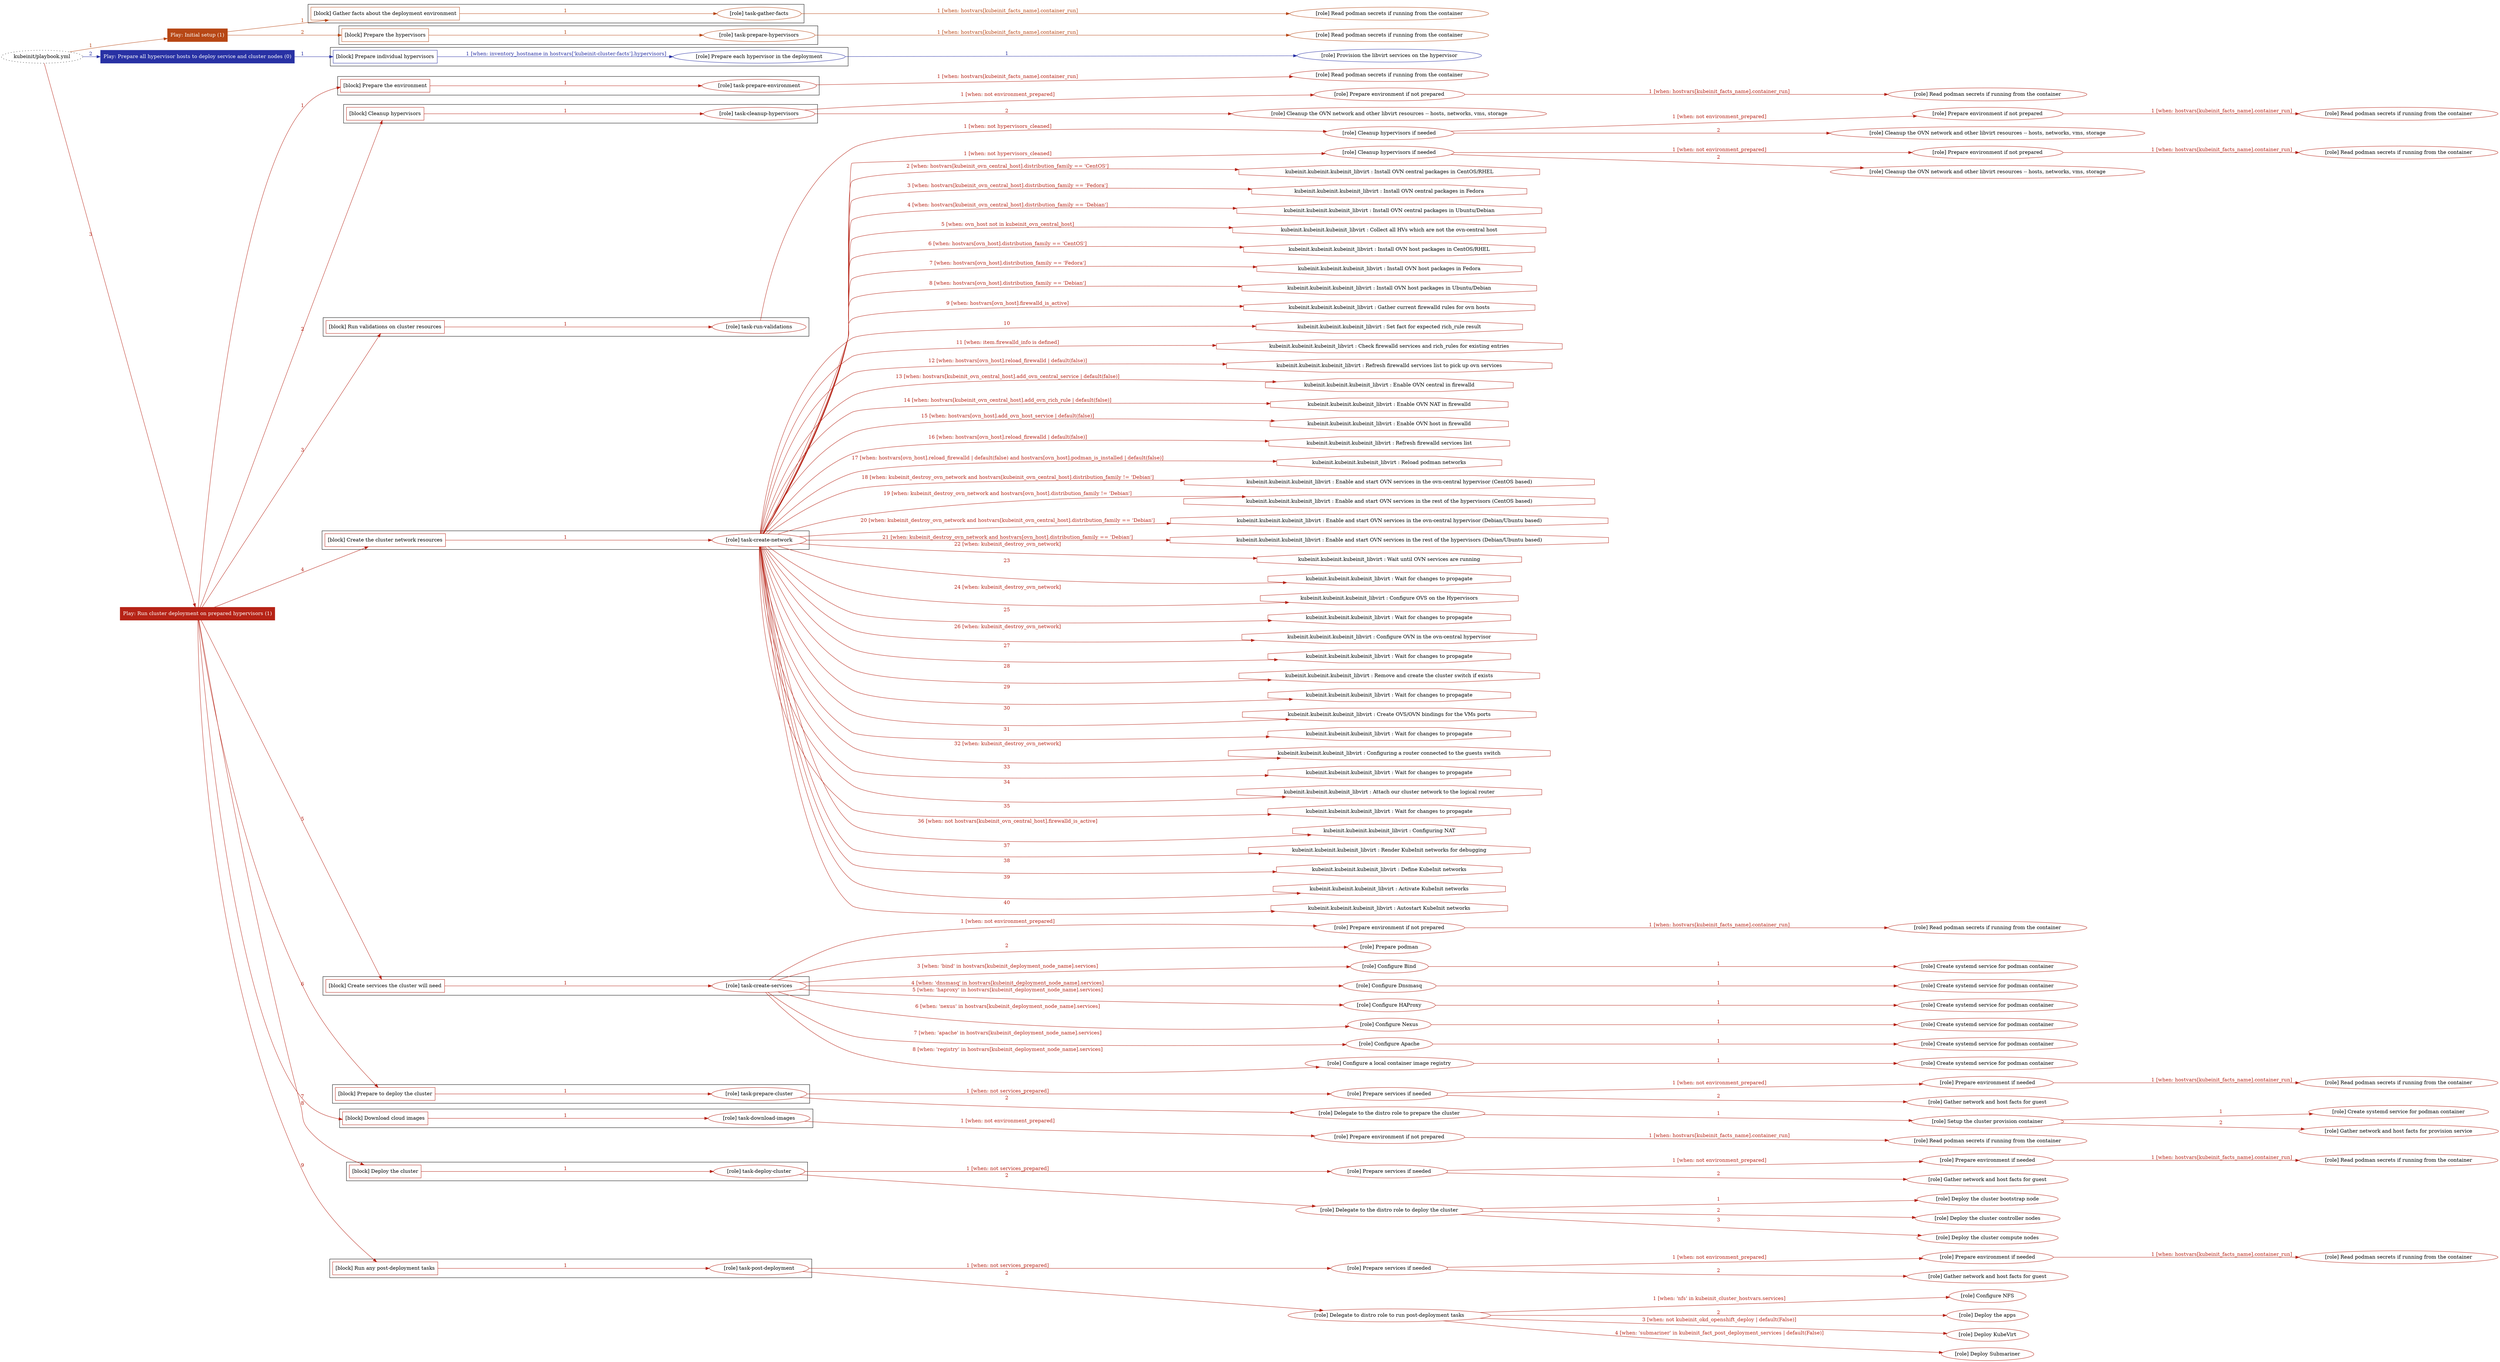 digraph {
	graph [concentrate=true ordering=in rankdir=LR ratio=fill]
	edge [esep=5 sep=10]
	"kubeinit/playbook.yml" [id=root_node style=dotted]
	play_88456e26 [label="Play: Initial setup (1)" color="#b74715" fontcolor="#ffffff" id=play_88456e26 shape=box style=filled tooltip=localhost]
	"kubeinit/playbook.yml" -> play_88456e26 [label="1 " color="#b74715" fontcolor="#b74715" id=edge_39c99207 labeltooltip="1 " tooltip="1 "]
	subgraph "Read podman secrets if running from the container" {
		role_2b4b74c9 [label="[role] Read podman secrets if running from the container" color="#b74715" id=role_2b4b74c9 tooltip="Read podman secrets if running from the container"]
	}
	subgraph "task-gather-facts" {
		role_34869d37 [label="[role] task-gather-facts" color="#b74715" id=role_34869d37 tooltip="task-gather-facts"]
		role_34869d37 -> role_2b4b74c9 [label="1 [when: hostvars[kubeinit_facts_name].container_run]" color="#b74715" fontcolor="#b74715" id=edge_a5b4aef5 labeltooltip="1 [when: hostvars[kubeinit_facts_name].container_run]" tooltip="1 [when: hostvars[kubeinit_facts_name].container_run]"]
	}
	subgraph "Read podman secrets if running from the container" {
		role_5f50df99 [label="[role] Read podman secrets if running from the container" color="#b74715" id=role_5f50df99 tooltip="Read podman secrets if running from the container"]
	}
	subgraph "task-prepare-hypervisors" {
		role_f321546e [label="[role] task-prepare-hypervisors" color="#b74715" id=role_f321546e tooltip="task-prepare-hypervisors"]
		role_f321546e -> role_5f50df99 [label="1 [when: hostvars[kubeinit_facts_name].container_run]" color="#b74715" fontcolor="#b74715" id=edge_dfb6d91a labeltooltip="1 [when: hostvars[kubeinit_facts_name].container_run]" tooltip="1 [when: hostvars[kubeinit_facts_name].container_run]"]
	}
	subgraph "Play: Initial setup (1)" {
		play_88456e26 -> block_434db627 [label=1 color="#b74715" fontcolor="#b74715" id=edge_87e79009 labeltooltip=1 tooltip=1]
		subgraph cluster_block_434db627 {
			block_434db627 [label="[block] Gather facts about the deployment environment" color="#b74715" id=block_434db627 labeltooltip="Gather facts about the deployment environment" shape=box tooltip="Gather facts about the deployment environment"]
			block_434db627 -> role_34869d37 [label="1 " color="#b74715" fontcolor="#b74715" id=edge_4a1133df labeltooltip="1 " tooltip="1 "]
		}
		play_88456e26 -> block_92e59231 [label=2 color="#b74715" fontcolor="#b74715" id=edge_6c0386f5 labeltooltip=2 tooltip=2]
		subgraph cluster_block_92e59231 {
			block_92e59231 [label="[block] Prepare the hypervisors" color="#b74715" id=block_92e59231 labeltooltip="Prepare the hypervisors" shape=box tooltip="Prepare the hypervisors"]
			block_92e59231 -> role_f321546e [label="1 " color="#b74715" fontcolor="#b74715" id=edge_33f48e8a labeltooltip="1 " tooltip="1 "]
		}
	}
	play_6dfa73c4 [label="Play: Prepare all hypervisor hosts to deploy service and cluster nodes (0)" color="#2831a4" fontcolor="#ffffff" id=play_6dfa73c4 shape=box style=filled tooltip="Play: Prepare all hypervisor hosts to deploy service and cluster nodes (0)"]
	"kubeinit/playbook.yml" -> play_6dfa73c4 [label="2 " color="#2831a4" fontcolor="#2831a4" id=edge_e24a76e9 labeltooltip="2 " tooltip="2 "]
	subgraph "Provision the libvirt services on the hypervisor" {
		role_f5ae50ab [label="[role] Provision the libvirt services on the hypervisor" color="#2831a4" id=role_f5ae50ab tooltip="Provision the libvirt services on the hypervisor"]
	}
	subgraph "Prepare each hypervisor in the deployment" {
		role_49333b2b [label="[role] Prepare each hypervisor in the deployment" color="#2831a4" id=role_49333b2b tooltip="Prepare each hypervisor in the deployment"]
		role_49333b2b -> role_f5ae50ab [label="1 " color="#2831a4" fontcolor="#2831a4" id=edge_3d5249f8 labeltooltip="1 " tooltip="1 "]
	}
	subgraph "Play: Prepare all hypervisor hosts to deploy service and cluster nodes (0)" {
		play_6dfa73c4 -> block_85707226 [label=1 color="#2831a4" fontcolor="#2831a4" id=edge_d7a5f2a7 labeltooltip=1 tooltip=1]
		subgraph cluster_block_85707226 {
			block_85707226 [label="[block] Prepare individual hypervisors" color="#2831a4" id=block_85707226 labeltooltip="Prepare individual hypervisors" shape=box tooltip="Prepare individual hypervisors"]
			block_85707226 -> role_49333b2b [label="1 [when: inventory_hostname in hostvars['kubeinit-cluster-facts'].hypervisors]" color="#2831a4" fontcolor="#2831a4" id=edge_c5f61aa2 labeltooltip="1 [when: inventory_hostname in hostvars['kubeinit-cluster-facts'].hypervisors]" tooltip="1 [when: inventory_hostname in hostvars['kubeinit-cluster-facts'].hypervisors]"]
		}
	}
	play_961042f9 [label="Play: Run cluster deployment on prepared hypervisors (1)" color="#b62316" fontcolor="#ffffff" id=play_961042f9 shape=box style=filled tooltip=localhost]
	"kubeinit/playbook.yml" -> play_961042f9 [label="3 " color="#b62316" fontcolor="#b62316" id=edge_b6b5600a labeltooltip="3 " tooltip="3 "]
	subgraph "Read podman secrets if running from the container" {
		role_af46c3a6 [label="[role] Read podman secrets if running from the container" color="#b62316" id=role_af46c3a6 tooltip="Read podman secrets if running from the container"]
	}
	subgraph "task-prepare-environment" {
		role_f127e0df [label="[role] task-prepare-environment" color="#b62316" id=role_f127e0df tooltip="task-prepare-environment"]
		role_f127e0df -> role_af46c3a6 [label="1 [when: hostvars[kubeinit_facts_name].container_run]" color="#b62316" fontcolor="#b62316" id=edge_b8a692cb labeltooltip="1 [when: hostvars[kubeinit_facts_name].container_run]" tooltip="1 [when: hostvars[kubeinit_facts_name].container_run]"]
	}
	subgraph "Read podman secrets if running from the container" {
		role_4f7e4f53 [label="[role] Read podman secrets if running from the container" color="#b62316" id=role_4f7e4f53 tooltip="Read podman secrets if running from the container"]
	}
	subgraph "Prepare environment if not prepared" {
		role_ad349531 [label="[role] Prepare environment if not prepared" color="#b62316" id=role_ad349531 tooltip="Prepare environment if not prepared"]
		role_ad349531 -> role_4f7e4f53 [label="1 [when: hostvars[kubeinit_facts_name].container_run]" color="#b62316" fontcolor="#b62316" id=edge_79794717 labeltooltip="1 [when: hostvars[kubeinit_facts_name].container_run]" tooltip="1 [when: hostvars[kubeinit_facts_name].container_run]"]
	}
	subgraph "Cleanup the OVN network and other libvirt resources -- hosts, networks, vms, storage" {
		role_b1e42705 [label="[role] Cleanup the OVN network and other libvirt resources -- hosts, networks, vms, storage" color="#b62316" id=role_b1e42705 tooltip="Cleanup the OVN network and other libvirt resources -- hosts, networks, vms, storage"]
	}
	subgraph "task-cleanup-hypervisors" {
		role_8770b241 [label="[role] task-cleanup-hypervisors" color="#b62316" id=role_8770b241 tooltip="task-cleanup-hypervisors"]
		role_8770b241 -> role_ad349531 [label="1 [when: not environment_prepared]" color="#b62316" fontcolor="#b62316" id=edge_ba278482 labeltooltip="1 [when: not environment_prepared]" tooltip="1 [when: not environment_prepared]"]
		role_8770b241 -> role_b1e42705 [label="2 " color="#b62316" fontcolor="#b62316" id=edge_ad33c47a labeltooltip="2 " tooltip="2 "]
	}
	subgraph "Read podman secrets if running from the container" {
		role_db25418b [label="[role] Read podman secrets if running from the container" color="#b62316" id=role_db25418b tooltip="Read podman secrets if running from the container"]
	}
	subgraph "Prepare environment if not prepared" {
		role_09d80b47 [label="[role] Prepare environment if not prepared" color="#b62316" id=role_09d80b47 tooltip="Prepare environment if not prepared"]
		role_09d80b47 -> role_db25418b [label="1 [when: hostvars[kubeinit_facts_name].container_run]" color="#b62316" fontcolor="#b62316" id=edge_b6e69718 labeltooltip="1 [when: hostvars[kubeinit_facts_name].container_run]" tooltip="1 [when: hostvars[kubeinit_facts_name].container_run]"]
	}
	subgraph "Cleanup the OVN network and other libvirt resources -- hosts, networks, vms, storage" {
		role_1b269d99 [label="[role] Cleanup the OVN network and other libvirt resources -- hosts, networks, vms, storage" color="#b62316" id=role_1b269d99 tooltip="Cleanup the OVN network and other libvirt resources -- hosts, networks, vms, storage"]
	}
	subgraph "Cleanup hypervisors if needed" {
		role_733f8770 [label="[role] Cleanup hypervisors if needed" color="#b62316" id=role_733f8770 tooltip="Cleanup hypervisors if needed"]
		role_733f8770 -> role_09d80b47 [label="1 [when: not environment_prepared]" color="#b62316" fontcolor="#b62316" id=edge_a124f395 labeltooltip="1 [when: not environment_prepared]" tooltip="1 [when: not environment_prepared]"]
		role_733f8770 -> role_1b269d99 [label="2 " color="#b62316" fontcolor="#b62316" id=edge_22563af7 labeltooltip="2 " tooltip="2 "]
	}
	subgraph "task-run-validations" {
		role_1744c24b [label="[role] task-run-validations" color="#b62316" id=role_1744c24b tooltip="task-run-validations"]
		role_1744c24b -> role_733f8770 [label="1 [when: not hypervisors_cleaned]" color="#b62316" fontcolor="#b62316" id=edge_04cc3929 labeltooltip="1 [when: not hypervisors_cleaned]" tooltip="1 [when: not hypervisors_cleaned]"]
	}
	subgraph "Read podman secrets if running from the container" {
		role_a3d295fd [label="[role] Read podman secrets if running from the container" color="#b62316" id=role_a3d295fd tooltip="Read podman secrets if running from the container"]
	}
	subgraph "Prepare environment if not prepared" {
		role_b46a6c02 [label="[role] Prepare environment if not prepared" color="#b62316" id=role_b46a6c02 tooltip="Prepare environment if not prepared"]
		role_b46a6c02 -> role_a3d295fd [label="1 [when: hostvars[kubeinit_facts_name].container_run]" color="#b62316" fontcolor="#b62316" id=edge_f7eba90c labeltooltip="1 [when: hostvars[kubeinit_facts_name].container_run]" tooltip="1 [when: hostvars[kubeinit_facts_name].container_run]"]
	}
	subgraph "Cleanup the OVN network and other libvirt resources -- hosts, networks, vms, storage" {
		role_747e41c3 [label="[role] Cleanup the OVN network and other libvirt resources -- hosts, networks, vms, storage" color="#b62316" id=role_747e41c3 tooltip="Cleanup the OVN network and other libvirt resources -- hosts, networks, vms, storage"]
	}
	subgraph "Cleanup hypervisors if needed" {
		role_72f189b7 [label="[role] Cleanup hypervisors if needed" color="#b62316" id=role_72f189b7 tooltip="Cleanup hypervisors if needed"]
		role_72f189b7 -> role_b46a6c02 [label="1 [when: not environment_prepared]" color="#b62316" fontcolor="#b62316" id=edge_9a26e8c8 labeltooltip="1 [when: not environment_prepared]" tooltip="1 [when: not environment_prepared]"]
		role_72f189b7 -> role_747e41c3 [label="2 " color="#b62316" fontcolor="#b62316" id=edge_8e739282 labeltooltip="2 " tooltip="2 "]
	}
	subgraph "task-create-network" {
		role_db39840c [label="[role] task-create-network" color="#b62316" id=role_db39840c tooltip="task-create-network"]
		role_db39840c -> role_72f189b7 [label="1 [when: not hypervisors_cleaned]" color="#b62316" fontcolor="#b62316" id=edge_0c898f31 labeltooltip="1 [when: not hypervisors_cleaned]" tooltip="1 [when: not hypervisors_cleaned]"]
		task_fc9ed02f [label="kubeinit.kubeinit.kubeinit_libvirt : Install OVN central packages in CentOS/RHEL" color="#b62316" id=task_fc9ed02f shape=octagon tooltip="kubeinit.kubeinit.kubeinit_libvirt : Install OVN central packages in CentOS/RHEL"]
		role_db39840c -> task_fc9ed02f [label="2 [when: hostvars[kubeinit_ovn_central_host].distribution_family == 'CentOS']" color="#b62316" fontcolor="#b62316" id=edge_91b3d7dd labeltooltip="2 [when: hostvars[kubeinit_ovn_central_host].distribution_family == 'CentOS']" tooltip="2 [when: hostvars[kubeinit_ovn_central_host].distribution_family == 'CentOS']"]
		task_85431dd2 [label="kubeinit.kubeinit.kubeinit_libvirt : Install OVN central packages in Fedora" color="#b62316" id=task_85431dd2 shape=octagon tooltip="kubeinit.kubeinit.kubeinit_libvirt : Install OVN central packages in Fedora"]
		role_db39840c -> task_85431dd2 [label="3 [when: hostvars[kubeinit_ovn_central_host].distribution_family == 'Fedora']" color="#b62316" fontcolor="#b62316" id=edge_ec508fb8 labeltooltip="3 [when: hostvars[kubeinit_ovn_central_host].distribution_family == 'Fedora']" tooltip="3 [when: hostvars[kubeinit_ovn_central_host].distribution_family == 'Fedora']"]
		task_029d511f [label="kubeinit.kubeinit.kubeinit_libvirt : Install OVN central packages in Ubuntu/Debian" color="#b62316" id=task_029d511f shape=octagon tooltip="kubeinit.kubeinit.kubeinit_libvirt : Install OVN central packages in Ubuntu/Debian"]
		role_db39840c -> task_029d511f [label="4 [when: hostvars[kubeinit_ovn_central_host].distribution_family == 'Debian']" color="#b62316" fontcolor="#b62316" id=edge_85f0ab91 labeltooltip="4 [when: hostvars[kubeinit_ovn_central_host].distribution_family == 'Debian']" tooltip="4 [when: hostvars[kubeinit_ovn_central_host].distribution_family == 'Debian']"]
		task_d922279f [label="kubeinit.kubeinit.kubeinit_libvirt : Collect all HVs which are not the ovn-central host" color="#b62316" id=task_d922279f shape=octagon tooltip="kubeinit.kubeinit.kubeinit_libvirt : Collect all HVs which are not the ovn-central host"]
		role_db39840c -> task_d922279f [label="5 [when: ovn_host not in kubeinit_ovn_central_host]" color="#b62316" fontcolor="#b62316" id=edge_ad6b0d92 labeltooltip="5 [when: ovn_host not in kubeinit_ovn_central_host]" tooltip="5 [when: ovn_host not in kubeinit_ovn_central_host]"]
		task_41ba59fc [label="kubeinit.kubeinit.kubeinit_libvirt : Install OVN host packages in CentOS/RHEL" color="#b62316" id=task_41ba59fc shape=octagon tooltip="kubeinit.kubeinit.kubeinit_libvirt : Install OVN host packages in CentOS/RHEL"]
		role_db39840c -> task_41ba59fc [label="6 [when: hostvars[ovn_host].distribution_family == 'CentOS']" color="#b62316" fontcolor="#b62316" id=edge_5d704388 labeltooltip="6 [when: hostvars[ovn_host].distribution_family == 'CentOS']" tooltip="6 [when: hostvars[ovn_host].distribution_family == 'CentOS']"]
		task_77c08922 [label="kubeinit.kubeinit.kubeinit_libvirt : Install OVN host packages in Fedora" color="#b62316" id=task_77c08922 shape=octagon tooltip="kubeinit.kubeinit.kubeinit_libvirt : Install OVN host packages in Fedora"]
		role_db39840c -> task_77c08922 [label="7 [when: hostvars[ovn_host].distribution_family == 'Fedora']" color="#b62316" fontcolor="#b62316" id=edge_052d2b19 labeltooltip="7 [when: hostvars[ovn_host].distribution_family == 'Fedora']" tooltip="7 [when: hostvars[ovn_host].distribution_family == 'Fedora']"]
		task_82272fc3 [label="kubeinit.kubeinit.kubeinit_libvirt : Install OVN host packages in Ubuntu/Debian" color="#b62316" id=task_82272fc3 shape=octagon tooltip="kubeinit.kubeinit.kubeinit_libvirt : Install OVN host packages in Ubuntu/Debian"]
		role_db39840c -> task_82272fc3 [label="8 [when: hostvars[ovn_host].distribution_family == 'Debian']" color="#b62316" fontcolor="#b62316" id=edge_8c8a6388 labeltooltip="8 [when: hostvars[ovn_host].distribution_family == 'Debian']" tooltip="8 [when: hostvars[ovn_host].distribution_family == 'Debian']"]
		task_f6f2e91f [label="kubeinit.kubeinit.kubeinit_libvirt : Gather current firewalld rules for ovn hosts" color="#b62316" id=task_f6f2e91f shape=octagon tooltip="kubeinit.kubeinit.kubeinit_libvirt : Gather current firewalld rules for ovn hosts"]
		role_db39840c -> task_f6f2e91f [label="9 [when: hostvars[ovn_host].firewalld_is_active]" color="#b62316" fontcolor="#b62316" id=edge_d3ac2f9d labeltooltip="9 [when: hostvars[ovn_host].firewalld_is_active]" tooltip="9 [when: hostvars[ovn_host].firewalld_is_active]"]
		task_a8c524fd [label="kubeinit.kubeinit.kubeinit_libvirt : Set fact for expected rich_rule result" color="#b62316" id=task_a8c524fd shape=octagon tooltip="kubeinit.kubeinit.kubeinit_libvirt : Set fact for expected rich_rule result"]
		role_db39840c -> task_a8c524fd [label="10 " color="#b62316" fontcolor="#b62316" id=edge_d76cbf0c labeltooltip="10 " tooltip="10 "]
		task_0ea7ddb2 [label="kubeinit.kubeinit.kubeinit_libvirt : Check firewalld services and rich_rules for existing entries" color="#b62316" id=task_0ea7ddb2 shape=octagon tooltip="kubeinit.kubeinit.kubeinit_libvirt : Check firewalld services and rich_rules for existing entries"]
		role_db39840c -> task_0ea7ddb2 [label="11 [when: item.firewalld_info is defined]" color="#b62316" fontcolor="#b62316" id=edge_5269fea9 labeltooltip="11 [when: item.firewalld_info is defined]" tooltip="11 [when: item.firewalld_info is defined]"]
		task_5de7a49d [label="kubeinit.kubeinit.kubeinit_libvirt : Refresh firewalld services list to pick up ovn services" color="#b62316" id=task_5de7a49d shape=octagon tooltip="kubeinit.kubeinit.kubeinit_libvirt : Refresh firewalld services list to pick up ovn services"]
		role_db39840c -> task_5de7a49d [label="12 [when: hostvars[ovn_host].reload_firewalld | default(false)]" color="#b62316" fontcolor="#b62316" id=edge_7b51d736 labeltooltip="12 [when: hostvars[ovn_host].reload_firewalld | default(false)]" tooltip="12 [when: hostvars[ovn_host].reload_firewalld | default(false)]"]
		task_14bee72d [label="kubeinit.kubeinit.kubeinit_libvirt : Enable OVN central in firewalld" color="#b62316" id=task_14bee72d shape=octagon tooltip="kubeinit.kubeinit.kubeinit_libvirt : Enable OVN central in firewalld"]
		role_db39840c -> task_14bee72d [label="13 [when: hostvars[kubeinit_ovn_central_host].add_ovn_central_service | default(false)]" color="#b62316" fontcolor="#b62316" id=edge_3cd703b5 labeltooltip="13 [when: hostvars[kubeinit_ovn_central_host].add_ovn_central_service | default(false)]" tooltip="13 [when: hostvars[kubeinit_ovn_central_host].add_ovn_central_service | default(false)]"]
		task_a5382787 [label="kubeinit.kubeinit.kubeinit_libvirt : Enable OVN NAT in firewalld" color="#b62316" id=task_a5382787 shape=octagon tooltip="kubeinit.kubeinit.kubeinit_libvirt : Enable OVN NAT in firewalld"]
		role_db39840c -> task_a5382787 [label="14 [when: hostvars[kubeinit_ovn_central_host].add_ovn_rich_rule | default(false)]" color="#b62316" fontcolor="#b62316" id=edge_30b7d9c3 labeltooltip="14 [when: hostvars[kubeinit_ovn_central_host].add_ovn_rich_rule | default(false)]" tooltip="14 [when: hostvars[kubeinit_ovn_central_host].add_ovn_rich_rule | default(false)]"]
		task_c8f137bc [label="kubeinit.kubeinit.kubeinit_libvirt : Enable OVN host in firewalld" color="#b62316" id=task_c8f137bc shape=octagon tooltip="kubeinit.kubeinit.kubeinit_libvirt : Enable OVN host in firewalld"]
		role_db39840c -> task_c8f137bc [label="15 [when: hostvars[ovn_host].add_ovn_host_service | default(false)]" color="#b62316" fontcolor="#b62316" id=edge_d8e16bd0 labeltooltip="15 [when: hostvars[ovn_host].add_ovn_host_service | default(false)]" tooltip="15 [when: hostvars[ovn_host].add_ovn_host_service | default(false)]"]
		task_7209e402 [label="kubeinit.kubeinit.kubeinit_libvirt : Refresh firewalld services list" color="#b62316" id=task_7209e402 shape=octagon tooltip="kubeinit.kubeinit.kubeinit_libvirt : Refresh firewalld services list"]
		role_db39840c -> task_7209e402 [label="16 [when: hostvars[ovn_host].reload_firewalld | default(false)]" color="#b62316" fontcolor="#b62316" id=edge_bd6c3da7 labeltooltip="16 [when: hostvars[ovn_host].reload_firewalld | default(false)]" tooltip="16 [when: hostvars[ovn_host].reload_firewalld | default(false)]"]
		task_ddaf3c6f [label="kubeinit.kubeinit.kubeinit_libvirt : Reload podman networks" color="#b62316" id=task_ddaf3c6f shape=octagon tooltip="kubeinit.kubeinit.kubeinit_libvirt : Reload podman networks"]
		role_db39840c -> task_ddaf3c6f [label="17 [when: hostvars[ovn_host].reload_firewalld | default(false) and hostvars[ovn_host].podman_is_installed | default(false)]" color="#b62316" fontcolor="#b62316" id=edge_576c8135 labeltooltip="17 [when: hostvars[ovn_host].reload_firewalld | default(false) and hostvars[ovn_host].podman_is_installed | default(false)]" tooltip="17 [when: hostvars[ovn_host].reload_firewalld | default(false) and hostvars[ovn_host].podman_is_installed | default(false)]"]
		task_8827ec5d [label="kubeinit.kubeinit.kubeinit_libvirt : Enable and start OVN services in the ovn-central hypervisor (CentOS based)" color="#b62316" id=task_8827ec5d shape=octagon tooltip="kubeinit.kubeinit.kubeinit_libvirt : Enable and start OVN services in the ovn-central hypervisor (CentOS based)"]
		role_db39840c -> task_8827ec5d [label="18 [when: kubeinit_destroy_ovn_network and hostvars[kubeinit_ovn_central_host].distribution_family != 'Debian']" color="#b62316" fontcolor="#b62316" id=edge_7d6c1273 labeltooltip="18 [when: kubeinit_destroy_ovn_network and hostvars[kubeinit_ovn_central_host].distribution_family != 'Debian']" tooltip="18 [when: kubeinit_destroy_ovn_network and hostvars[kubeinit_ovn_central_host].distribution_family != 'Debian']"]
		task_936b03c4 [label="kubeinit.kubeinit.kubeinit_libvirt : Enable and start OVN services in the rest of the hypervisors (CentOS based)" color="#b62316" id=task_936b03c4 shape=octagon tooltip="kubeinit.kubeinit.kubeinit_libvirt : Enable and start OVN services in the rest of the hypervisors (CentOS based)"]
		role_db39840c -> task_936b03c4 [label="19 [when: kubeinit_destroy_ovn_network and hostvars[ovn_host].distribution_family != 'Debian']" color="#b62316" fontcolor="#b62316" id=edge_3137a49b labeltooltip="19 [when: kubeinit_destroy_ovn_network and hostvars[ovn_host].distribution_family != 'Debian']" tooltip="19 [when: kubeinit_destroy_ovn_network and hostvars[ovn_host].distribution_family != 'Debian']"]
		task_db86e8b0 [label="kubeinit.kubeinit.kubeinit_libvirt : Enable and start OVN services in the ovn-central hypervisor (Debian/Ubuntu based)" color="#b62316" id=task_db86e8b0 shape=octagon tooltip="kubeinit.kubeinit.kubeinit_libvirt : Enable and start OVN services in the ovn-central hypervisor (Debian/Ubuntu based)"]
		role_db39840c -> task_db86e8b0 [label="20 [when: kubeinit_destroy_ovn_network and hostvars[kubeinit_ovn_central_host].distribution_family == 'Debian']" color="#b62316" fontcolor="#b62316" id=edge_d7981c3f labeltooltip="20 [when: kubeinit_destroy_ovn_network and hostvars[kubeinit_ovn_central_host].distribution_family == 'Debian']" tooltip="20 [when: kubeinit_destroy_ovn_network and hostvars[kubeinit_ovn_central_host].distribution_family == 'Debian']"]
		task_2f5fd9b1 [label="kubeinit.kubeinit.kubeinit_libvirt : Enable and start OVN services in the rest of the hypervisors (Debian/Ubuntu based)" color="#b62316" id=task_2f5fd9b1 shape=octagon tooltip="kubeinit.kubeinit.kubeinit_libvirt : Enable and start OVN services in the rest of the hypervisors (Debian/Ubuntu based)"]
		role_db39840c -> task_2f5fd9b1 [label="21 [when: kubeinit_destroy_ovn_network and hostvars[ovn_host].distribution_family == 'Debian']" color="#b62316" fontcolor="#b62316" id=edge_a1a112a7 labeltooltip="21 [when: kubeinit_destroy_ovn_network and hostvars[ovn_host].distribution_family == 'Debian']" tooltip="21 [when: kubeinit_destroy_ovn_network and hostvars[ovn_host].distribution_family == 'Debian']"]
		task_8b5a7080 [label="kubeinit.kubeinit.kubeinit_libvirt : Wait until OVN services are running" color="#b62316" id=task_8b5a7080 shape=octagon tooltip="kubeinit.kubeinit.kubeinit_libvirt : Wait until OVN services are running"]
		role_db39840c -> task_8b5a7080 [label="22 [when: kubeinit_destroy_ovn_network]" color="#b62316" fontcolor="#b62316" id=edge_2f03776a labeltooltip="22 [when: kubeinit_destroy_ovn_network]" tooltip="22 [when: kubeinit_destroy_ovn_network]"]
		task_cd296c26 [label="kubeinit.kubeinit.kubeinit_libvirt : Wait for changes to propagate" color="#b62316" id=task_cd296c26 shape=octagon tooltip="kubeinit.kubeinit.kubeinit_libvirt : Wait for changes to propagate"]
		role_db39840c -> task_cd296c26 [label="23 " color="#b62316" fontcolor="#b62316" id=edge_3b941f0e labeltooltip="23 " tooltip="23 "]
		task_46a31173 [label="kubeinit.kubeinit.kubeinit_libvirt : Configure OVS on the Hypervisors" color="#b62316" id=task_46a31173 shape=octagon tooltip="kubeinit.kubeinit.kubeinit_libvirt : Configure OVS on the Hypervisors"]
		role_db39840c -> task_46a31173 [label="24 [when: kubeinit_destroy_ovn_network]" color="#b62316" fontcolor="#b62316" id=edge_7e2844d8 labeltooltip="24 [when: kubeinit_destroy_ovn_network]" tooltip="24 [when: kubeinit_destroy_ovn_network]"]
		task_8b8f8ca9 [label="kubeinit.kubeinit.kubeinit_libvirt : Wait for changes to propagate" color="#b62316" id=task_8b8f8ca9 shape=octagon tooltip="kubeinit.kubeinit.kubeinit_libvirt : Wait for changes to propagate"]
		role_db39840c -> task_8b8f8ca9 [label="25 " color="#b62316" fontcolor="#b62316" id=edge_abc08a03 labeltooltip="25 " tooltip="25 "]
		task_4a699417 [label="kubeinit.kubeinit.kubeinit_libvirt : Configure OVN in the ovn-central hypervisor" color="#b62316" id=task_4a699417 shape=octagon tooltip="kubeinit.kubeinit.kubeinit_libvirt : Configure OVN in the ovn-central hypervisor"]
		role_db39840c -> task_4a699417 [label="26 [when: kubeinit_destroy_ovn_network]" color="#b62316" fontcolor="#b62316" id=edge_8e804736 labeltooltip="26 [when: kubeinit_destroy_ovn_network]" tooltip="26 [when: kubeinit_destroy_ovn_network]"]
		task_96c2129f [label="kubeinit.kubeinit.kubeinit_libvirt : Wait for changes to propagate" color="#b62316" id=task_96c2129f shape=octagon tooltip="kubeinit.kubeinit.kubeinit_libvirt : Wait for changes to propagate"]
		role_db39840c -> task_96c2129f [label="27 " color="#b62316" fontcolor="#b62316" id=edge_badba361 labeltooltip="27 " tooltip="27 "]
		task_b8fed374 [label="kubeinit.kubeinit.kubeinit_libvirt : Remove and create the cluster switch if exists" color="#b62316" id=task_b8fed374 shape=octagon tooltip="kubeinit.kubeinit.kubeinit_libvirt : Remove and create the cluster switch if exists"]
		role_db39840c -> task_b8fed374 [label="28 " color="#b62316" fontcolor="#b62316" id=edge_a328c2f0 labeltooltip="28 " tooltip="28 "]
		task_de3d5f38 [label="kubeinit.kubeinit.kubeinit_libvirt : Wait for changes to propagate" color="#b62316" id=task_de3d5f38 shape=octagon tooltip="kubeinit.kubeinit.kubeinit_libvirt : Wait for changes to propagate"]
		role_db39840c -> task_de3d5f38 [label="29 " color="#b62316" fontcolor="#b62316" id=edge_c2bbae98 labeltooltip="29 " tooltip="29 "]
		task_28c4fd2d [label="kubeinit.kubeinit.kubeinit_libvirt : Create OVS/OVN bindings for the VMs ports" color="#b62316" id=task_28c4fd2d shape=octagon tooltip="kubeinit.kubeinit.kubeinit_libvirt : Create OVS/OVN bindings for the VMs ports"]
		role_db39840c -> task_28c4fd2d [label="30 " color="#b62316" fontcolor="#b62316" id=edge_5de12eb8 labeltooltip="30 " tooltip="30 "]
		task_b499f8ce [label="kubeinit.kubeinit.kubeinit_libvirt : Wait for changes to propagate" color="#b62316" id=task_b499f8ce shape=octagon tooltip="kubeinit.kubeinit.kubeinit_libvirt : Wait for changes to propagate"]
		role_db39840c -> task_b499f8ce [label="31 " color="#b62316" fontcolor="#b62316" id=edge_667ee793 labeltooltip="31 " tooltip="31 "]
		task_00cad767 [label="kubeinit.kubeinit.kubeinit_libvirt : Configuring a router connected to the guests switch" color="#b62316" id=task_00cad767 shape=octagon tooltip="kubeinit.kubeinit.kubeinit_libvirt : Configuring a router connected to the guests switch"]
		role_db39840c -> task_00cad767 [label="32 [when: kubeinit_destroy_ovn_network]" color="#b62316" fontcolor="#b62316" id=edge_0c0dcb40 labeltooltip="32 [when: kubeinit_destroy_ovn_network]" tooltip="32 [when: kubeinit_destroy_ovn_network]"]
		task_f06e31f0 [label="kubeinit.kubeinit.kubeinit_libvirt : Wait for changes to propagate" color="#b62316" id=task_f06e31f0 shape=octagon tooltip="kubeinit.kubeinit.kubeinit_libvirt : Wait for changes to propagate"]
		role_db39840c -> task_f06e31f0 [label="33 " color="#b62316" fontcolor="#b62316" id=edge_82b5fff0 labeltooltip="33 " tooltip="33 "]
		task_7766c3b2 [label="kubeinit.kubeinit.kubeinit_libvirt : Attach our cluster network to the logical router" color="#b62316" id=task_7766c3b2 shape=octagon tooltip="kubeinit.kubeinit.kubeinit_libvirt : Attach our cluster network to the logical router"]
		role_db39840c -> task_7766c3b2 [label="34 " color="#b62316" fontcolor="#b62316" id=edge_d6006898 labeltooltip="34 " tooltip="34 "]
		task_e9a3ecde [label="kubeinit.kubeinit.kubeinit_libvirt : Wait for changes to propagate" color="#b62316" id=task_e9a3ecde shape=octagon tooltip="kubeinit.kubeinit.kubeinit_libvirt : Wait for changes to propagate"]
		role_db39840c -> task_e9a3ecde [label="35 " color="#b62316" fontcolor="#b62316" id=edge_df951dd6 labeltooltip="35 " tooltip="35 "]
		task_75b82a7e [label="kubeinit.kubeinit.kubeinit_libvirt : Configuring NAT" color="#b62316" id=task_75b82a7e shape=octagon tooltip="kubeinit.kubeinit.kubeinit_libvirt : Configuring NAT"]
		role_db39840c -> task_75b82a7e [label="36 [when: not hostvars[kubeinit_ovn_central_host].firewalld_is_active]" color="#b62316" fontcolor="#b62316" id=edge_6a9e3056 labeltooltip="36 [when: not hostvars[kubeinit_ovn_central_host].firewalld_is_active]" tooltip="36 [when: not hostvars[kubeinit_ovn_central_host].firewalld_is_active]"]
		task_4fd4b02a [label="kubeinit.kubeinit.kubeinit_libvirt : Render KubeInit networks for debugging" color="#b62316" id=task_4fd4b02a shape=octagon tooltip="kubeinit.kubeinit.kubeinit_libvirt : Render KubeInit networks for debugging"]
		role_db39840c -> task_4fd4b02a [label="37 " color="#b62316" fontcolor="#b62316" id=edge_99bbafac labeltooltip="37 " tooltip="37 "]
		task_1807f9d7 [label="kubeinit.kubeinit.kubeinit_libvirt : Define KubeInit networks" color="#b62316" id=task_1807f9d7 shape=octagon tooltip="kubeinit.kubeinit.kubeinit_libvirt : Define KubeInit networks"]
		role_db39840c -> task_1807f9d7 [label="38 " color="#b62316" fontcolor="#b62316" id=edge_2f8228bd labeltooltip="38 " tooltip="38 "]
		task_665f4ed1 [label="kubeinit.kubeinit.kubeinit_libvirt : Activate KubeInit networks" color="#b62316" id=task_665f4ed1 shape=octagon tooltip="kubeinit.kubeinit.kubeinit_libvirt : Activate KubeInit networks"]
		role_db39840c -> task_665f4ed1 [label="39 " color="#b62316" fontcolor="#b62316" id=edge_e355da6a labeltooltip="39 " tooltip="39 "]
		task_0a20bfd3 [label="kubeinit.kubeinit.kubeinit_libvirt : Autostart KubeInit networks" color="#b62316" id=task_0a20bfd3 shape=octagon tooltip="kubeinit.kubeinit.kubeinit_libvirt : Autostart KubeInit networks"]
		role_db39840c -> task_0a20bfd3 [label="40 " color="#b62316" fontcolor="#b62316" id=edge_0ffbb7c6 labeltooltip="40 " tooltip="40 "]
	}
	subgraph "Read podman secrets if running from the container" {
		role_2409b60b [label="[role] Read podman secrets if running from the container" color="#b62316" id=role_2409b60b tooltip="Read podman secrets if running from the container"]
	}
	subgraph "Prepare environment if not prepared" {
		role_b9e5d053 [label="[role] Prepare environment if not prepared" color="#b62316" id=role_b9e5d053 tooltip="Prepare environment if not prepared"]
		role_b9e5d053 -> role_2409b60b [label="1 [when: hostvars[kubeinit_facts_name].container_run]" color="#b62316" fontcolor="#b62316" id=edge_72c20031 labeltooltip="1 [when: hostvars[kubeinit_facts_name].container_run]" tooltip="1 [when: hostvars[kubeinit_facts_name].container_run]"]
	}
	subgraph "Prepare podman" {
		role_b0b7cf1a [label="[role] Prepare podman" color="#b62316" id=role_b0b7cf1a tooltip="Prepare podman"]
	}
	subgraph "Create systemd service for podman container" {
		role_b1179844 [label="[role] Create systemd service for podman container" color="#b62316" id=role_b1179844 tooltip="Create systemd service for podman container"]
	}
	subgraph "Configure Bind" {
		role_d50ad2b1 [label="[role] Configure Bind" color="#b62316" id=role_d50ad2b1 tooltip="Configure Bind"]
		role_d50ad2b1 -> role_b1179844 [label="1 " color="#b62316" fontcolor="#b62316" id=edge_91e3cf18 labeltooltip="1 " tooltip="1 "]
	}
	subgraph "Create systemd service for podman container" {
		role_723adb53 [label="[role] Create systemd service for podman container" color="#b62316" id=role_723adb53 tooltip="Create systemd service for podman container"]
	}
	subgraph "Configure Dnsmasq" {
		role_c5a8ddca [label="[role] Configure Dnsmasq" color="#b62316" id=role_c5a8ddca tooltip="Configure Dnsmasq"]
		role_c5a8ddca -> role_723adb53 [label="1 " color="#b62316" fontcolor="#b62316" id=edge_3b0ac201 labeltooltip="1 " tooltip="1 "]
	}
	subgraph "Create systemd service for podman container" {
		role_40e7ff15 [label="[role] Create systemd service for podman container" color="#b62316" id=role_40e7ff15 tooltip="Create systemd service for podman container"]
	}
	subgraph "Configure HAProxy" {
		role_bb957e59 [label="[role] Configure HAProxy" color="#b62316" id=role_bb957e59 tooltip="Configure HAProxy"]
		role_bb957e59 -> role_40e7ff15 [label="1 " color="#b62316" fontcolor="#b62316" id=edge_52071e1e labeltooltip="1 " tooltip="1 "]
	}
	subgraph "Create systemd service for podman container" {
		role_58e67044 [label="[role] Create systemd service for podman container" color="#b62316" id=role_58e67044 tooltip="Create systemd service for podman container"]
	}
	subgraph "Configure Nexus" {
		role_e6b0605d [label="[role] Configure Nexus" color="#b62316" id=role_e6b0605d tooltip="Configure Nexus"]
		role_e6b0605d -> role_58e67044 [label="1 " color="#b62316" fontcolor="#b62316" id=edge_44162c16 labeltooltip="1 " tooltip="1 "]
	}
	subgraph "Create systemd service for podman container" {
		role_17954370 [label="[role] Create systemd service for podman container" color="#b62316" id=role_17954370 tooltip="Create systemd service for podman container"]
	}
	subgraph "Configure Apache" {
		role_59220505 [label="[role] Configure Apache" color="#b62316" id=role_59220505 tooltip="Configure Apache"]
		role_59220505 -> role_17954370 [label="1 " color="#b62316" fontcolor="#b62316" id=edge_1b54da7a labeltooltip="1 " tooltip="1 "]
	}
	subgraph "Create systemd service for podman container" {
		role_62ace820 [label="[role] Create systemd service for podman container" color="#b62316" id=role_62ace820 tooltip="Create systemd service for podman container"]
	}
	subgraph "Configure a local container image registry" {
		role_8f86d673 [label="[role] Configure a local container image registry" color="#b62316" id=role_8f86d673 tooltip="Configure a local container image registry"]
		role_8f86d673 -> role_62ace820 [label="1 " color="#b62316" fontcolor="#b62316" id=edge_0e4a7709 labeltooltip="1 " tooltip="1 "]
	}
	subgraph "task-create-services" {
		role_66815969 [label="[role] task-create-services" color="#b62316" id=role_66815969 tooltip="task-create-services"]
		role_66815969 -> role_b9e5d053 [label="1 [when: not environment_prepared]" color="#b62316" fontcolor="#b62316" id=edge_1fe53c42 labeltooltip="1 [when: not environment_prepared]" tooltip="1 [when: not environment_prepared]"]
		role_66815969 -> role_b0b7cf1a [label="2 " color="#b62316" fontcolor="#b62316" id=edge_3f8662a4 labeltooltip="2 " tooltip="2 "]
		role_66815969 -> role_d50ad2b1 [label="3 [when: 'bind' in hostvars[kubeinit_deployment_node_name].services]" color="#b62316" fontcolor="#b62316" id=edge_e6ac0244 labeltooltip="3 [when: 'bind' in hostvars[kubeinit_deployment_node_name].services]" tooltip="3 [when: 'bind' in hostvars[kubeinit_deployment_node_name].services]"]
		role_66815969 -> role_c5a8ddca [label="4 [when: 'dnsmasq' in hostvars[kubeinit_deployment_node_name].services]" color="#b62316" fontcolor="#b62316" id=edge_1e804cc2 labeltooltip="4 [when: 'dnsmasq' in hostvars[kubeinit_deployment_node_name].services]" tooltip="4 [when: 'dnsmasq' in hostvars[kubeinit_deployment_node_name].services]"]
		role_66815969 -> role_bb957e59 [label="5 [when: 'haproxy' in hostvars[kubeinit_deployment_node_name].services]" color="#b62316" fontcolor="#b62316" id=edge_4b30ce13 labeltooltip="5 [when: 'haproxy' in hostvars[kubeinit_deployment_node_name].services]" tooltip="5 [when: 'haproxy' in hostvars[kubeinit_deployment_node_name].services]"]
		role_66815969 -> role_e6b0605d [label="6 [when: 'nexus' in hostvars[kubeinit_deployment_node_name].services]" color="#b62316" fontcolor="#b62316" id=edge_96ff8995 labeltooltip="6 [when: 'nexus' in hostvars[kubeinit_deployment_node_name].services]" tooltip="6 [when: 'nexus' in hostvars[kubeinit_deployment_node_name].services]"]
		role_66815969 -> role_59220505 [label="7 [when: 'apache' in hostvars[kubeinit_deployment_node_name].services]" color="#b62316" fontcolor="#b62316" id=edge_a7cd45c7 labeltooltip="7 [when: 'apache' in hostvars[kubeinit_deployment_node_name].services]" tooltip="7 [when: 'apache' in hostvars[kubeinit_deployment_node_name].services]"]
		role_66815969 -> role_8f86d673 [label="8 [when: 'registry' in hostvars[kubeinit_deployment_node_name].services]" color="#b62316" fontcolor="#b62316" id=edge_665b2136 labeltooltip="8 [when: 'registry' in hostvars[kubeinit_deployment_node_name].services]" tooltip="8 [when: 'registry' in hostvars[kubeinit_deployment_node_name].services]"]
	}
	subgraph "Read podman secrets if running from the container" {
		role_ab9e95ed [label="[role] Read podman secrets if running from the container" color="#b62316" id=role_ab9e95ed tooltip="Read podman secrets if running from the container"]
	}
	subgraph "Prepare environment if needed" {
		role_5d3c48e1 [label="[role] Prepare environment if needed" color="#b62316" id=role_5d3c48e1 tooltip="Prepare environment if needed"]
		role_5d3c48e1 -> role_ab9e95ed [label="1 [when: hostvars[kubeinit_facts_name].container_run]" color="#b62316" fontcolor="#b62316" id=edge_bb45edd5 labeltooltip="1 [when: hostvars[kubeinit_facts_name].container_run]" tooltip="1 [when: hostvars[kubeinit_facts_name].container_run]"]
	}
	subgraph "Gather network and host facts for guest" {
		role_98ad9fac [label="[role] Gather network and host facts for guest" color="#b62316" id=role_98ad9fac tooltip="Gather network and host facts for guest"]
	}
	subgraph "Prepare services if needed" {
		role_fd40a43e [label="[role] Prepare services if needed" color="#b62316" id=role_fd40a43e tooltip="Prepare services if needed"]
		role_fd40a43e -> role_5d3c48e1 [label="1 [when: not environment_prepared]" color="#b62316" fontcolor="#b62316" id=edge_f11795ce labeltooltip="1 [when: not environment_prepared]" tooltip="1 [when: not environment_prepared]"]
		role_fd40a43e -> role_98ad9fac [label="2 " color="#b62316" fontcolor="#b62316" id=edge_9b510562 labeltooltip="2 " tooltip="2 "]
	}
	subgraph "Create systemd service for podman container" {
		role_4ed2a1e4 [label="[role] Create systemd service for podman container" color="#b62316" id=role_4ed2a1e4 tooltip="Create systemd service for podman container"]
	}
	subgraph "Gather network and host facts for provision service" {
		role_197ab71e [label="[role] Gather network and host facts for provision service" color="#b62316" id=role_197ab71e tooltip="Gather network and host facts for provision service"]
	}
	subgraph "Setup the cluster provision container" {
		role_01a52c20 [label="[role] Setup the cluster provision container" color="#b62316" id=role_01a52c20 tooltip="Setup the cluster provision container"]
		role_01a52c20 -> role_4ed2a1e4 [label="1 " color="#b62316" fontcolor="#b62316" id=edge_527293bb labeltooltip="1 " tooltip="1 "]
		role_01a52c20 -> role_197ab71e [label="2 " color="#b62316" fontcolor="#b62316" id=edge_7e86ec27 labeltooltip="2 " tooltip="2 "]
	}
	subgraph "Delegate to the distro role to prepare the cluster" {
		role_ee7c752f [label="[role] Delegate to the distro role to prepare the cluster" color="#b62316" id=role_ee7c752f tooltip="Delegate to the distro role to prepare the cluster"]
		role_ee7c752f -> role_01a52c20 [label="1 " color="#b62316" fontcolor="#b62316" id=edge_576247be labeltooltip="1 " tooltip="1 "]
	}
	subgraph "task-prepare-cluster" {
		role_d3c47e98 [label="[role] task-prepare-cluster" color="#b62316" id=role_d3c47e98 tooltip="task-prepare-cluster"]
		role_d3c47e98 -> role_fd40a43e [label="1 [when: not services_prepared]" color="#b62316" fontcolor="#b62316" id=edge_f4f3e21e labeltooltip="1 [when: not services_prepared]" tooltip="1 [when: not services_prepared]"]
		role_d3c47e98 -> role_ee7c752f [label="2 " color="#b62316" fontcolor="#b62316" id=edge_01bed35e labeltooltip="2 " tooltip="2 "]
	}
	subgraph "Read podman secrets if running from the container" {
		role_aa4b9913 [label="[role] Read podman secrets if running from the container" color="#b62316" id=role_aa4b9913 tooltip="Read podman secrets if running from the container"]
	}
	subgraph "Prepare environment if not prepared" {
		role_739acfda [label="[role] Prepare environment if not prepared" color="#b62316" id=role_739acfda tooltip="Prepare environment if not prepared"]
		role_739acfda -> role_aa4b9913 [label="1 [when: hostvars[kubeinit_facts_name].container_run]" color="#b62316" fontcolor="#b62316" id=edge_db1f6be5 labeltooltip="1 [when: hostvars[kubeinit_facts_name].container_run]" tooltip="1 [when: hostvars[kubeinit_facts_name].container_run]"]
	}
	subgraph "task-download-images" {
		role_999142fb [label="[role] task-download-images" color="#b62316" id=role_999142fb tooltip="task-download-images"]
		role_999142fb -> role_739acfda [label="1 [when: not environment_prepared]" color="#b62316" fontcolor="#b62316" id=edge_309903d9 labeltooltip="1 [when: not environment_prepared]" tooltip="1 [when: not environment_prepared]"]
	}
	subgraph "Read podman secrets if running from the container" {
		role_2ac8bab3 [label="[role] Read podman secrets if running from the container" color="#b62316" id=role_2ac8bab3 tooltip="Read podman secrets if running from the container"]
	}
	subgraph "Prepare environment if needed" {
		role_8d5bd1c2 [label="[role] Prepare environment if needed" color="#b62316" id=role_8d5bd1c2 tooltip="Prepare environment if needed"]
		role_8d5bd1c2 -> role_2ac8bab3 [label="1 [when: hostvars[kubeinit_facts_name].container_run]" color="#b62316" fontcolor="#b62316" id=edge_7dfca5d0 labeltooltip="1 [when: hostvars[kubeinit_facts_name].container_run]" tooltip="1 [when: hostvars[kubeinit_facts_name].container_run]"]
	}
	subgraph "Gather network and host facts for guest" {
		role_c5740329 [label="[role] Gather network and host facts for guest" color="#b62316" id=role_c5740329 tooltip="Gather network and host facts for guest"]
	}
	subgraph "Prepare services if needed" {
		role_0fa9d968 [label="[role] Prepare services if needed" color="#b62316" id=role_0fa9d968 tooltip="Prepare services if needed"]
		role_0fa9d968 -> role_8d5bd1c2 [label="1 [when: not environment_prepared]" color="#b62316" fontcolor="#b62316" id=edge_71965879 labeltooltip="1 [when: not environment_prepared]" tooltip="1 [when: not environment_prepared]"]
		role_0fa9d968 -> role_c5740329 [label="2 " color="#b62316" fontcolor="#b62316" id=edge_012992a4 labeltooltip="2 " tooltip="2 "]
	}
	subgraph "Deploy the cluster bootstrap node" {
		role_bc3f3232 [label="[role] Deploy the cluster bootstrap node" color="#b62316" id=role_bc3f3232 tooltip="Deploy the cluster bootstrap node"]
	}
	subgraph "Deploy the cluster controller nodes" {
		role_c4c5e211 [label="[role] Deploy the cluster controller nodes" color="#b62316" id=role_c4c5e211 tooltip="Deploy the cluster controller nodes"]
	}
	subgraph "Deploy the cluster compute nodes" {
		role_3177de79 [label="[role] Deploy the cluster compute nodes" color="#b62316" id=role_3177de79 tooltip="Deploy the cluster compute nodes"]
	}
	subgraph "Delegate to the distro role to deploy the cluster" {
		role_2ae7b4df [label="[role] Delegate to the distro role to deploy the cluster" color="#b62316" id=role_2ae7b4df tooltip="Delegate to the distro role to deploy the cluster"]
		role_2ae7b4df -> role_bc3f3232 [label="1 " color="#b62316" fontcolor="#b62316" id=edge_c51e4ff1 labeltooltip="1 " tooltip="1 "]
		role_2ae7b4df -> role_c4c5e211 [label="2 " color="#b62316" fontcolor="#b62316" id=edge_fd2b654b labeltooltip="2 " tooltip="2 "]
		role_2ae7b4df -> role_3177de79 [label="3 " color="#b62316" fontcolor="#b62316" id=edge_3d4d0a83 labeltooltip="3 " tooltip="3 "]
	}
	subgraph "task-deploy-cluster" {
		role_143f4e3a [label="[role] task-deploy-cluster" color="#b62316" id=role_143f4e3a tooltip="task-deploy-cluster"]
		role_143f4e3a -> role_0fa9d968 [label="1 [when: not services_prepared]" color="#b62316" fontcolor="#b62316" id=edge_bb22c2b9 labeltooltip="1 [when: not services_prepared]" tooltip="1 [when: not services_prepared]"]
		role_143f4e3a -> role_2ae7b4df [label="2 " color="#b62316" fontcolor="#b62316" id=edge_db691871 labeltooltip="2 " tooltip="2 "]
	}
	subgraph "Read podman secrets if running from the container" {
		role_695afe72 [label="[role] Read podman secrets if running from the container" color="#b62316" id=role_695afe72 tooltip="Read podman secrets if running from the container"]
	}
	subgraph "Prepare environment if needed" {
		role_5f6e806c [label="[role] Prepare environment if needed" color="#b62316" id=role_5f6e806c tooltip="Prepare environment if needed"]
		role_5f6e806c -> role_695afe72 [label="1 [when: hostvars[kubeinit_facts_name].container_run]" color="#b62316" fontcolor="#b62316" id=edge_b3820fc5 labeltooltip="1 [when: hostvars[kubeinit_facts_name].container_run]" tooltip="1 [when: hostvars[kubeinit_facts_name].container_run]"]
	}
	subgraph "Gather network and host facts for guest" {
		role_a3d1dc06 [label="[role] Gather network and host facts for guest" color="#b62316" id=role_a3d1dc06 tooltip="Gather network and host facts for guest"]
	}
	subgraph "Prepare services if needed" {
		role_89cad99e [label="[role] Prepare services if needed" color="#b62316" id=role_89cad99e tooltip="Prepare services if needed"]
		role_89cad99e -> role_5f6e806c [label="1 [when: not environment_prepared]" color="#b62316" fontcolor="#b62316" id=edge_0349b55e labeltooltip="1 [when: not environment_prepared]" tooltip="1 [when: not environment_prepared]"]
		role_89cad99e -> role_a3d1dc06 [label="2 " color="#b62316" fontcolor="#b62316" id=edge_8c25301a labeltooltip="2 " tooltip="2 "]
	}
	subgraph "Configure NFS" {
		role_22b1a798 [label="[role] Configure NFS" color="#b62316" id=role_22b1a798 tooltip="Configure NFS"]
	}
	subgraph "Deploy the apps" {
		role_d618a43d [label="[role] Deploy the apps" color="#b62316" id=role_d618a43d tooltip="Deploy the apps"]
	}
	subgraph "Deploy KubeVirt" {
		role_672c157f [label="[role] Deploy KubeVirt" color="#b62316" id=role_672c157f tooltip="Deploy KubeVirt"]
	}
	subgraph "Deploy Submariner" {
		role_0b21dfdf [label="[role] Deploy Submariner" color="#b62316" id=role_0b21dfdf tooltip="Deploy Submariner"]
	}
	subgraph "Delegate to distro role to run post-deployment tasks" {
		role_54c14061 [label="[role] Delegate to distro role to run post-deployment tasks" color="#b62316" id=role_54c14061 tooltip="Delegate to distro role to run post-deployment tasks"]
		role_54c14061 -> role_22b1a798 [label="1 [when: 'nfs' in kubeinit_cluster_hostvars.services]" color="#b62316" fontcolor="#b62316" id=edge_a0948282 labeltooltip="1 [when: 'nfs' in kubeinit_cluster_hostvars.services]" tooltip="1 [when: 'nfs' in kubeinit_cluster_hostvars.services]"]
		role_54c14061 -> role_d618a43d [label="2 " color="#b62316" fontcolor="#b62316" id=edge_451dd137 labeltooltip="2 " tooltip="2 "]
		role_54c14061 -> role_672c157f [label="3 [when: not kubeinit_okd_openshift_deploy | default(False)]" color="#b62316" fontcolor="#b62316" id=edge_873ab5fc labeltooltip="3 [when: not kubeinit_okd_openshift_deploy | default(False)]" tooltip="3 [when: not kubeinit_okd_openshift_deploy | default(False)]"]
		role_54c14061 -> role_0b21dfdf [label="4 [when: 'submariner' in kubeinit_fact_post_deployment_services | default(False)]" color="#b62316" fontcolor="#b62316" id=edge_5a1c5c7d labeltooltip="4 [when: 'submariner' in kubeinit_fact_post_deployment_services | default(False)]" tooltip="4 [when: 'submariner' in kubeinit_fact_post_deployment_services | default(False)]"]
	}
	subgraph "task-post-deployment" {
		role_e3fd7260 [label="[role] task-post-deployment" color="#b62316" id=role_e3fd7260 tooltip="task-post-deployment"]
		role_e3fd7260 -> role_89cad99e [label="1 [when: not services_prepared]" color="#b62316" fontcolor="#b62316" id=edge_a89f06a4 labeltooltip="1 [when: not services_prepared]" tooltip="1 [when: not services_prepared]"]
		role_e3fd7260 -> role_54c14061 [label="2 " color="#b62316" fontcolor="#b62316" id=edge_23034218 labeltooltip="2 " tooltip="2 "]
	}
	subgraph "Play: Run cluster deployment on prepared hypervisors (1)" {
		play_961042f9 -> block_e58465c1 [label=1 color="#b62316" fontcolor="#b62316" id=edge_619f9c49 labeltooltip=1 tooltip=1]
		subgraph cluster_block_e58465c1 {
			block_e58465c1 [label="[block] Prepare the environment" color="#b62316" id=block_e58465c1 labeltooltip="Prepare the environment" shape=box tooltip="Prepare the environment"]
			block_e58465c1 -> role_f127e0df [label="1 " color="#b62316" fontcolor="#b62316" id=edge_1f30e322 labeltooltip="1 " tooltip="1 "]
		}
		play_961042f9 -> block_c0bba309 [label=2 color="#b62316" fontcolor="#b62316" id=edge_7aeebf87 labeltooltip=2 tooltip=2]
		subgraph cluster_block_c0bba309 {
			block_c0bba309 [label="[block] Cleanup hypervisors" color="#b62316" id=block_c0bba309 labeltooltip="Cleanup hypervisors" shape=box tooltip="Cleanup hypervisors"]
			block_c0bba309 -> role_8770b241 [label="1 " color="#b62316" fontcolor="#b62316" id=edge_e790801d labeltooltip="1 " tooltip="1 "]
		}
		play_961042f9 -> block_242dfcc8 [label=3 color="#b62316" fontcolor="#b62316" id=edge_7a566a58 labeltooltip=3 tooltip=3]
		subgraph cluster_block_242dfcc8 {
			block_242dfcc8 [label="[block] Run validations on cluster resources" color="#b62316" id=block_242dfcc8 labeltooltip="Run validations on cluster resources" shape=box tooltip="Run validations on cluster resources"]
			block_242dfcc8 -> role_1744c24b [label="1 " color="#b62316" fontcolor="#b62316" id=edge_93ffeebe labeltooltip="1 " tooltip="1 "]
		}
		play_961042f9 -> block_979f28cf [label=4 color="#b62316" fontcolor="#b62316" id=edge_6336c0cd labeltooltip=4 tooltip=4]
		subgraph cluster_block_979f28cf {
			block_979f28cf [label="[block] Create the cluster network resources" color="#b62316" id=block_979f28cf labeltooltip="Create the cluster network resources" shape=box tooltip="Create the cluster network resources"]
			block_979f28cf -> role_db39840c [label="1 " color="#b62316" fontcolor="#b62316" id=edge_f61cab02 labeltooltip="1 " tooltip="1 "]
		}
		play_961042f9 -> block_6bb1689a [label=5 color="#b62316" fontcolor="#b62316" id=edge_e3a4d30f labeltooltip=5 tooltip=5]
		subgraph cluster_block_6bb1689a {
			block_6bb1689a [label="[block] Create services the cluster will need" color="#b62316" id=block_6bb1689a labeltooltip="Create services the cluster will need" shape=box tooltip="Create services the cluster will need"]
			block_6bb1689a -> role_66815969 [label="1 " color="#b62316" fontcolor="#b62316" id=edge_9fe3beaa labeltooltip="1 " tooltip="1 "]
		}
		play_961042f9 -> block_7b3ce60d [label=6 color="#b62316" fontcolor="#b62316" id=edge_f072408a labeltooltip=6 tooltip=6]
		subgraph cluster_block_7b3ce60d {
			block_7b3ce60d [label="[block] Prepare to deploy the cluster" color="#b62316" id=block_7b3ce60d labeltooltip="Prepare to deploy the cluster" shape=box tooltip="Prepare to deploy the cluster"]
			block_7b3ce60d -> role_d3c47e98 [label="1 " color="#b62316" fontcolor="#b62316" id=edge_56a6b4ef labeltooltip="1 " tooltip="1 "]
		}
		play_961042f9 -> block_d11c6af6 [label=7 color="#b62316" fontcolor="#b62316" id=edge_5774f169 labeltooltip=7 tooltip=7]
		subgraph cluster_block_d11c6af6 {
			block_d11c6af6 [label="[block] Download cloud images" color="#b62316" id=block_d11c6af6 labeltooltip="Download cloud images" shape=box tooltip="Download cloud images"]
			block_d11c6af6 -> role_999142fb [label="1 " color="#b62316" fontcolor="#b62316" id=edge_55d55e6f labeltooltip="1 " tooltip="1 "]
		}
		play_961042f9 -> block_0335cb69 [label=8 color="#b62316" fontcolor="#b62316" id=edge_4c200834 labeltooltip=8 tooltip=8]
		subgraph cluster_block_0335cb69 {
			block_0335cb69 [label="[block] Deploy the cluster" color="#b62316" id=block_0335cb69 labeltooltip="Deploy the cluster" shape=box tooltip="Deploy the cluster"]
			block_0335cb69 -> role_143f4e3a [label="1 " color="#b62316" fontcolor="#b62316" id=edge_81aaa0ec labeltooltip="1 " tooltip="1 "]
		}
		play_961042f9 -> block_80d7c78e [label=9 color="#b62316" fontcolor="#b62316" id=edge_219b9253 labeltooltip=9 tooltip=9]
		subgraph cluster_block_80d7c78e {
			block_80d7c78e [label="[block] Run any post-deployment tasks" color="#b62316" id=block_80d7c78e labeltooltip="Run any post-deployment tasks" shape=box tooltip="Run any post-deployment tasks"]
			block_80d7c78e -> role_e3fd7260 [label="1 " color="#b62316" fontcolor="#b62316" id=edge_24de9940 labeltooltip="1 " tooltip="1 "]
		}
	}
}
